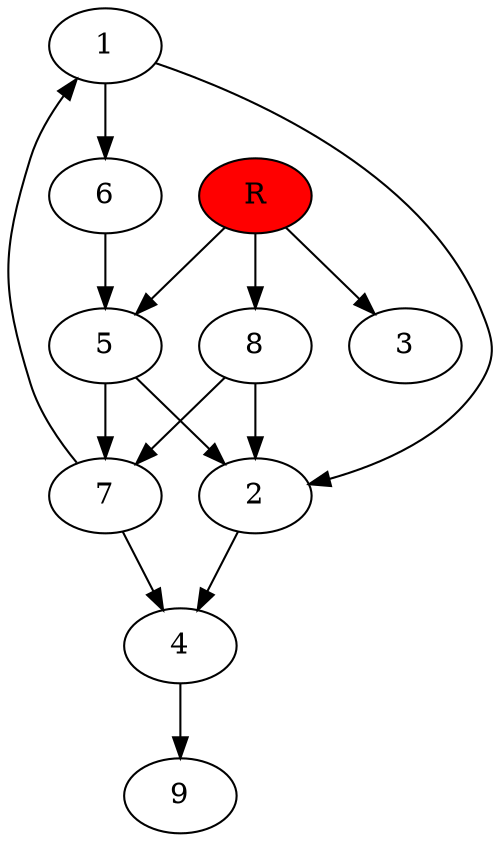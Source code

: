 digraph prb36777 {
	1
	2
	3
	4
	5
	6
	7
	8
	R [fillcolor="#ff0000" style=filled]
	1 -> 2
	1 -> 6
	2 -> 4
	4 -> 9
	5 -> 2
	5 -> 7
	6 -> 5
	7 -> 1
	7 -> 4
	8 -> 2
	8 -> 7
	R -> 3
	R -> 5
	R -> 8
}

